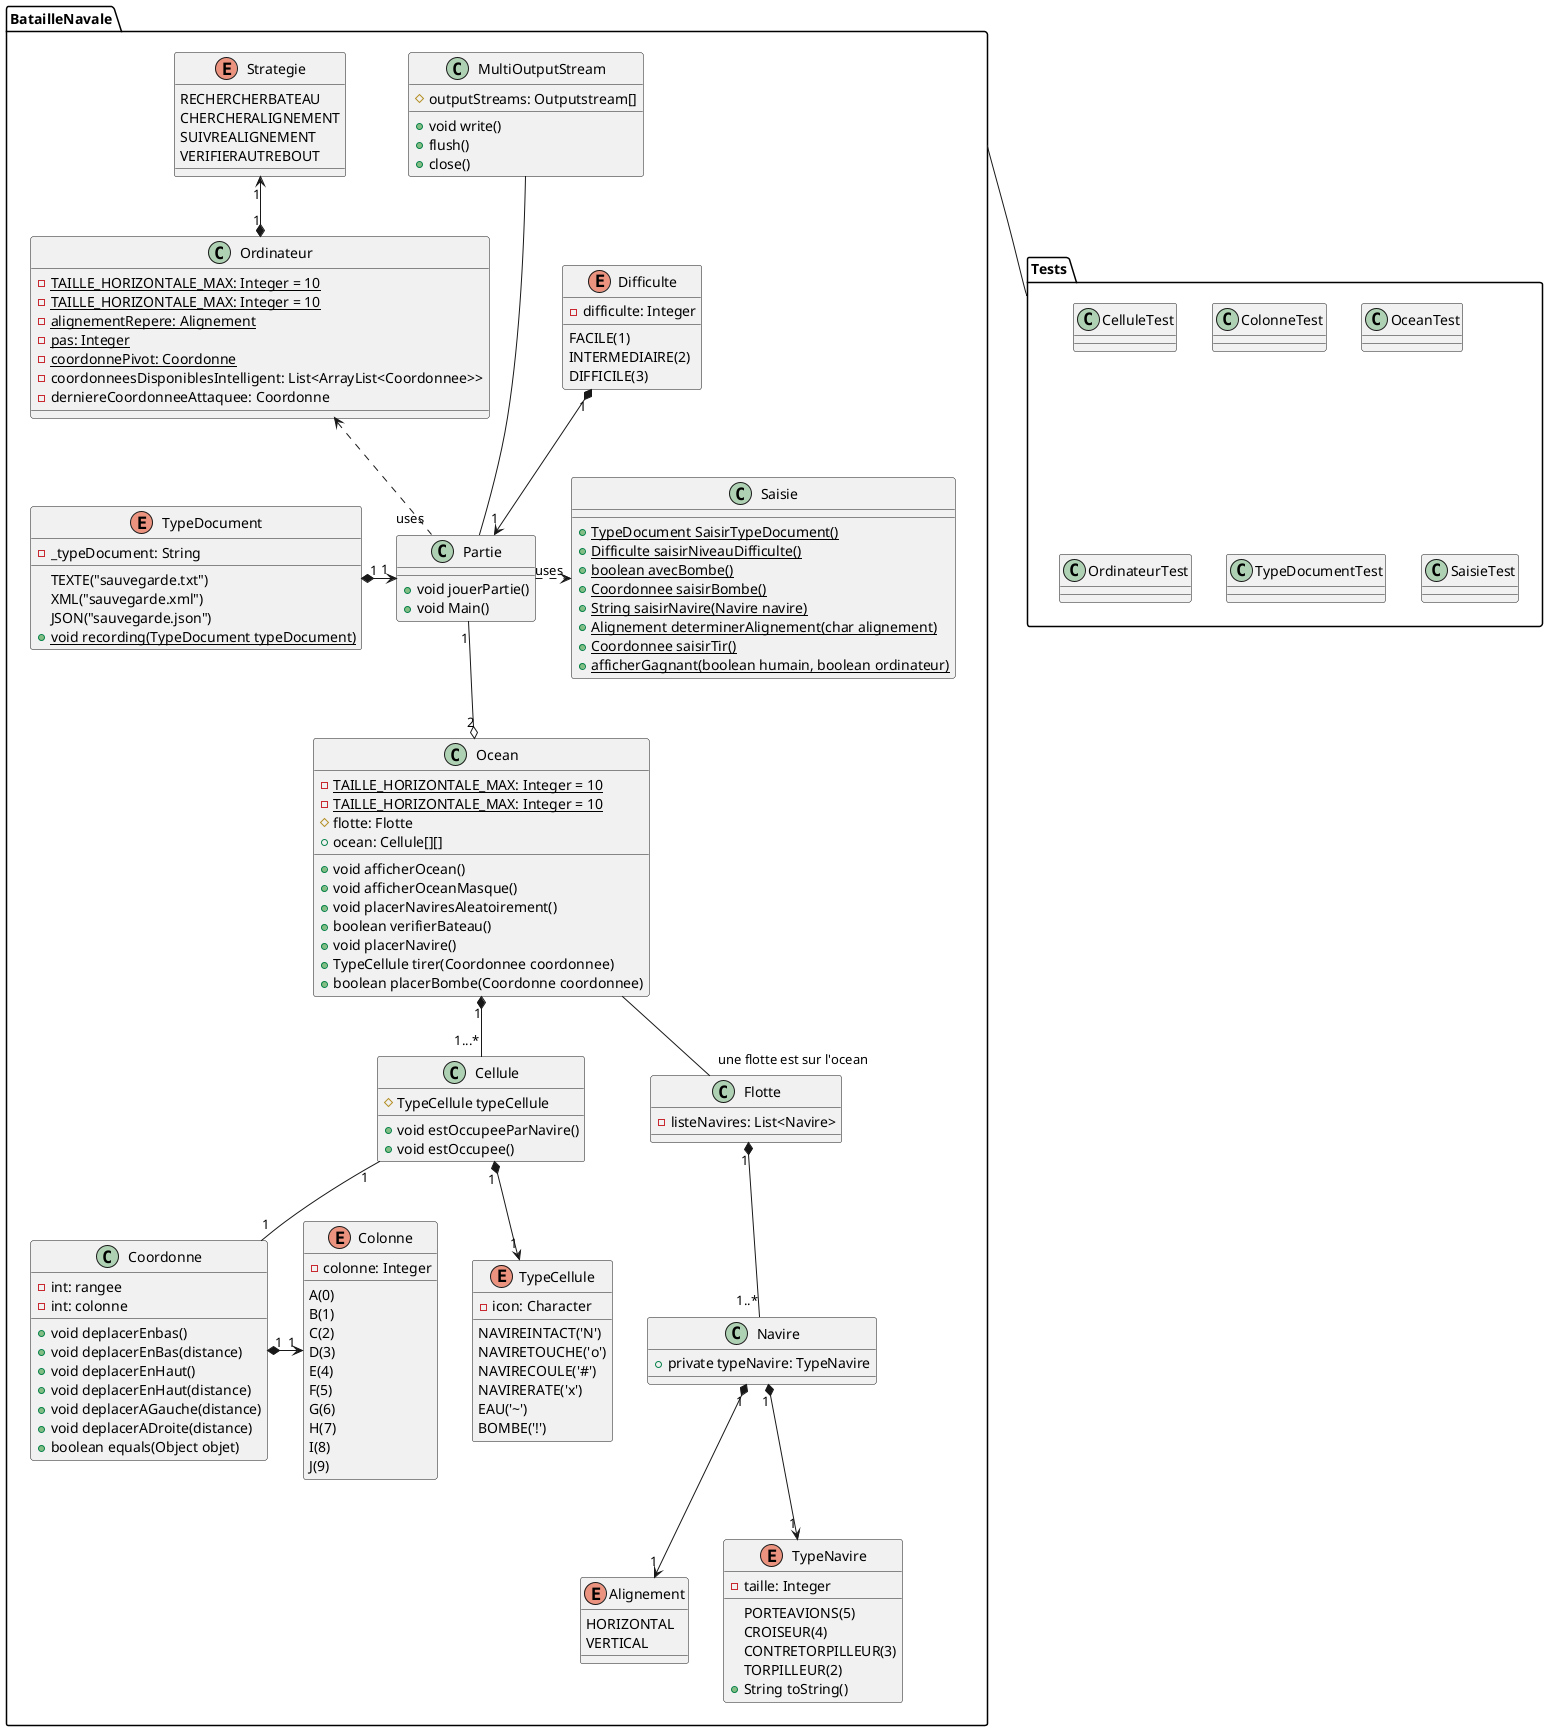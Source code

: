 @startuml
'https://plantuml.com/class-diagram


package BatailleNavale{
    enum Alignement{
        HORIZONTAL
        VERTICAL
    }

    class Cellule{
         #TypeCellule typeCellule

         + void estOccupeeParNavire()
         + void estOccupee()
    }

    enum Colonne{
           -colonne: Integer
           A(0)
           B(1)
           C(2)
           D(3)
           E(4)
           F(5)
           G(6)
           H(7)
           I(8)
           J(9)
    }


    class Coordonne{
            -int: rangee
            -int: colonne
            + void deplacerEnbas()
            +void deplacerEnBas(distance)
            +void deplacerEnHaut()
            +void deplacerEnHaut(distance)
            +void deplacerAGauche(distance)
              +void deplacerADroite(distance)
              + boolean equals(Object objet)
    }

    enum Difficulte{
        FACILE(1)
        INTERMEDIAIRE(2)
        DIFFICILE(3)
        - difficulte: Integer
    }

    class Flotte{
        - listeNavires: List<Navire>
    }

    class MultiOutputStream{
        # outputStreams: Outputstream[]
        +void write()
        +flush()
        +close()
    }


    class Navire{
         +private typeNavire: TypeNavire
    }

    class Ocean{
            -{static} TAILLE_HORIZONTALE_MAX: Integer = 10
            -{static} TAILLE_HORIZONTALE_MAX: Integer = 10
            #flotte: Flotte
            + ocean: Cellule[][]
           +void afficherOcean()
            +void afficherOceanMasque()
            +void placerNaviresAleatoirement()
            +boolean verifierBateau()
            +void placerNavire()
            +TypeCellule tirer(Coordonnee coordonnee)
            +boolean placerBombe(Coordonne coordonnee)
    }

    class Ordinateur{
        -{static} TAILLE_HORIZONTALE_MAX: Integer = 10
                    -{static} TAILLE_HORIZONTALE_MAX: Integer = 10
                    - {static} alignementRepere: Alignement
                    - {static} pas: Integer
                    - {static} coordonnePivot: Coordonne
        - coordonneesDisponiblesIntelligent: List<ArrayList<Coordonnee>>
        - derniereCoordonneeAttaquee: Coordonne


    }
    class Partie{
        +void jouerPartie()
        +void Main()
    }

    class Saisie{
        +{static} TypeDocument SaisirTypeDocument()
        +{static} Difficulte saisirNiveauDifficulte()
        +{static} boolean avecBombe()
        +{static} Coordonnee saisirBombe()
        +{static} String saisirNavire(Navire navire)
        +{static} Alignement determinerAlignement(char alignement)
        +{static} Coordonnee saisirTir()
        +{static} afficherGagnant(boolean humain, boolean ordinateur)

    }
    enum Strategie{
        RECHERCHERBATEAU
        CHERCHERALIGNEMENT
        SUIVREALIGNEMENT
        VERIFIERAUTREBOUT
    }

    enum TypeCellule{
        NAVIREINTACT('N')
        NAVIRETOUCHE('o')
        NAVIRECOULE('#')
        NAVIRERATE('x')
        EAU('~')
        BOMBE('!')
        -icon: Character
    }

    enum TypeDocument{
        TEXTE("sauvegarde.txt")
        XML("sauvegarde.xml")
        JSON("sauvegarde.json")
        -_typeDocument: String
        +{static} void recording(TypeDocument typeDocument)
    }
    enum TypeNavire{
        PORTEAVIONS(5)
        CROISEUR(4)
        CONTRETORPILLEUR(3)
        TORPILLEUR(2)
        - taille: Integer
        +String toString()
    }

}

package Tests{
    class CelluleTest{
    }

    class ColonneTest{
    }

    class OceanTest{
    }

    class OrdinateurTest{
    }

    class TypeDocumentTest{
    }

    class SaisieTest{
    }
}

Cellule "1" -- "1" Coordonne

BatailleNavale -- Tests


Partie "1" <-left-* "1" TypeDocument

Strategie "1" <--* "1" Ordinateur

Partie ..right..> "uses" Saisie

Ordinateur <.."uses" Partie

Partie "1" --o "2" Ocean

Ocean -- "une flotte est sur l'ocean" Flotte


Flotte "1" *-- "1..*" Navire

Cellule "1" *--> "1" TypeCellule


Ocean "1" *-- "1...*" Cellule




Colonne "1" <-left-* "1" Coordonne



Partie "1" <-up-* "1" Difficulte

Navire "1" *--> "1" TypeNavire

MultiOutputStream --- Partie

Navire "1" *--> "1" Alignement
@enduml